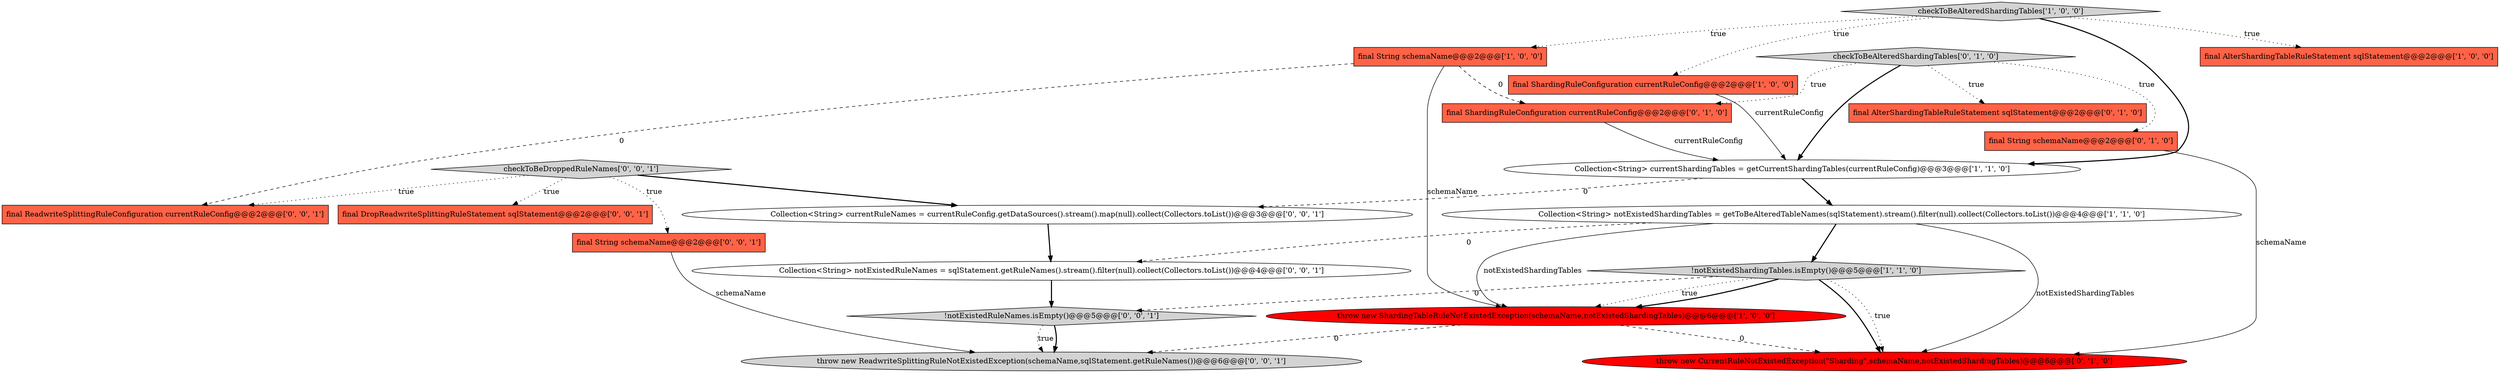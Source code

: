 digraph {
7 [style = filled, label = "final String schemaName@@@2@@@['1', '0', '0']", fillcolor = tomato, shape = box image = "AAA1AAABBB1BBB"];
16 [style = filled, label = "checkToBeDroppedRuleNames['0', '0', '1']", fillcolor = lightgray, shape = diamond image = "AAA0AAABBB3BBB"];
1 [style = filled, label = "throw new ShardingTableRuleNotExistedException(schemaName,notExistedShardingTables)@@@6@@@['1', '0', '0']", fillcolor = red, shape = ellipse image = "AAA1AAABBB1BBB"];
11 [style = filled, label = "throw new CurrentRuleNotExistedException(\"Sharding\",schemaName,notExistedShardingTables)@@@6@@@['0', '1', '0']", fillcolor = red, shape = ellipse image = "AAA1AAABBB2BBB"];
12 [style = filled, label = "final ShardingRuleConfiguration currentRuleConfig@@@2@@@['0', '1', '0']", fillcolor = tomato, shape = box image = "AAA1AAABBB2BBB"];
4 [style = filled, label = "final AlterShardingTableRuleStatement sqlStatement@@@2@@@['1', '0', '0']", fillcolor = tomato, shape = box image = "AAA0AAABBB1BBB"];
20 [style = filled, label = "final ReadwriteSplittingRuleConfiguration currentRuleConfig@@@2@@@['0', '0', '1']", fillcolor = tomato, shape = box image = "AAA0AAABBB3BBB"];
15 [style = filled, label = "!notExistedRuleNames.isEmpty()@@@5@@@['0', '0', '1']", fillcolor = lightgray, shape = diamond image = "AAA0AAABBB3BBB"];
8 [style = filled, label = "final String schemaName@@@2@@@['0', '1', '0']", fillcolor = tomato, shape = box image = "AAA0AAABBB2BBB"];
6 [style = filled, label = "final ShardingRuleConfiguration currentRuleConfig@@@2@@@['1', '0', '0']", fillcolor = tomato, shape = box image = "AAA0AAABBB1BBB"];
14 [style = filled, label = "final DropReadwriteSplittingRuleStatement sqlStatement@@@2@@@['0', '0', '1']", fillcolor = tomato, shape = box image = "AAA0AAABBB3BBB"];
17 [style = filled, label = "Collection<String> notExistedRuleNames = sqlStatement.getRuleNames().stream().filter(null).collect(Collectors.toList())@@@4@@@['0', '0', '1']", fillcolor = white, shape = ellipse image = "AAA0AAABBB3BBB"];
3 [style = filled, label = "checkToBeAlteredShardingTables['1', '0', '0']", fillcolor = lightgray, shape = diamond image = "AAA0AAABBB1BBB"];
0 [style = filled, label = "!notExistedShardingTables.isEmpty()@@@5@@@['1', '1', '0']", fillcolor = lightgray, shape = diamond image = "AAA0AAABBB1BBB"];
13 [style = filled, label = "throw new ReadwriteSplittingRuleNotExistedException(schemaName,sqlStatement.getRuleNames())@@@6@@@['0', '0', '1']", fillcolor = lightgray, shape = ellipse image = "AAA0AAABBB3BBB"];
2 [style = filled, label = "Collection<String> notExistedShardingTables = getToBeAlteredTableNames(sqlStatement).stream().filter(null).collect(Collectors.toList())@@@4@@@['1', '1', '0']", fillcolor = white, shape = ellipse image = "AAA0AAABBB1BBB"];
9 [style = filled, label = "final AlterShardingTableRuleStatement sqlStatement@@@2@@@['0', '1', '0']", fillcolor = tomato, shape = box image = "AAA0AAABBB2BBB"];
18 [style = filled, label = "Collection<String> currentRuleNames = currentRuleConfig.getDataSources().stream().map(null).collect(Collectors.toList())@@@3@@@['0', '0', '1']", fillcolor = white, shape = ellipse image = "AAA0AAABBB3BBB"];
10 [style = filled, label = "checkToBeAlteredShardingTables['0', '1', '0']", fillcolor = lightgray, shape = diamond image = "AAA0AAABBB2BBB"];
5 [style = filled, label = "Collection<String> currentShardingTables = getCurrentShardingTables(currentRuleConfig)@@@3@@@['1', '1', '0']", fillcolor = white, shape = ellipse image = "AAA0AAABBB1BBB"];
19 [style = filled, label = "final String schemaName@@@2@@@['0', '0', '1']", fillcolor = tomato, shape = box image = "AAA0AAABBB3BBB"];
16->19 [style = dotted, label="true"];
10->8 [style = dotted, label="true"];
3->7 [style = dotted, label="true"];
15->13 [style = bold, label=""];
16->18 [style = bold, label=""];
10->12 [style = dotted, label="true"];
2->1 [style = solid, label="notExistedShardingTables"];
18->17 [style = bold, label=""];
3->4 [style = dotted, label="true"];
0->11 [style = bold, label=""];
16->20 [style = dotted, label="true"];
7->20 [style = dashed, label="0"];
0->15 [style = dashed, label="0"];
7->1 [style = solid, label="schemaName"];
6->5 [style = solid, label="currentRuleConfig"];
3->6 [style = dotted, label="true"];
10->9 [style = dotted, label="true"];
5->18 [style = dashed, label="0"];
2->17 [style = dashed, label="0"];
15->13 [style = dotted, label="true"];
1->13 [style = dashed, label="0"];
5->2 [style = bold, label=""];
3->5 [style = bold, label=""];
8->11 [style = solid, label="schemaName"];
2->0 [style = bold, label=""];
12->5 [style = solid, label="currentRuleConfig"];
10->5 [style = bold, label=""];
1->11 [style = dashed, label="0"];
0->1 [style = bold, label=""];
16->14 [style = dotted, label="true"];
17->15 [style = bold, label=""];
2->11 [style = solid, label="notExistedShardingTables"];
7->12 [style = dashed, label="0"];
0->11 [style = dotted, label="true"];
19->13 [style = solid, label="schemaName"];
0->1 [style = dotted, label="true"];
}
